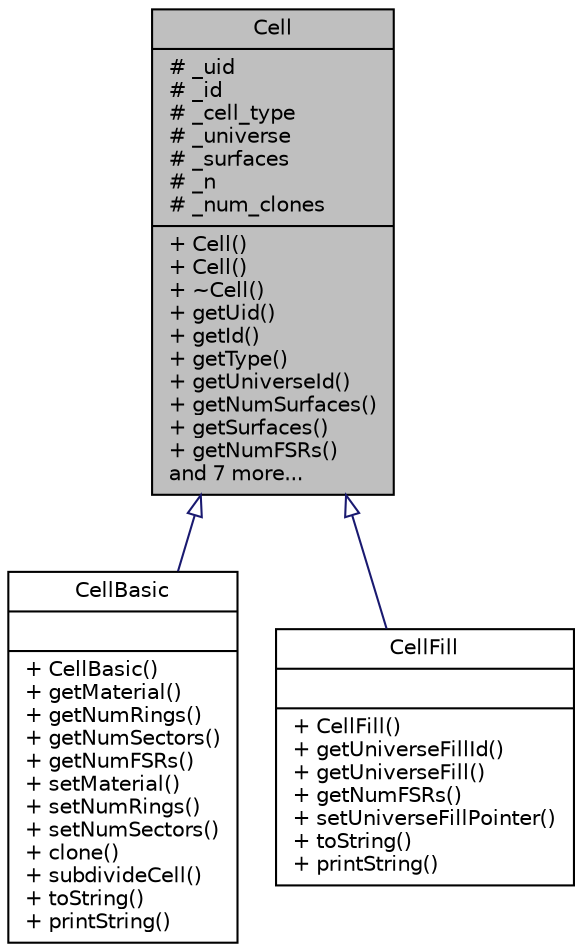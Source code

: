 digraph "Cell"
{
  edge [fontname="Helvetica",fontsize="10",labelfontname="Helvetica",labelfontsize="10"];
  node [fontname="Helvetica",fontsize="10",shape=record];
  Node1 [label="{Cell\n|# _uid\l# _id\l# _cell_type\l# _universe\l# _surfaces\l# _n\l# _num_clones\l|+ Cell()\l+ Cell()\l+ ~Cell()\l+ getUid()\l+ getId()\l+ getType()\l+ getUniverseId()\l+ getNumSurfaces()\l+ getSurfaces()\l+ getNumFSRs()\land 7 more...\l}",height=0.2,width=0.4,color="black", fillcolor="grey75", style="filled" fontcolor="black"];
  Node1 -> Node2 [dir="back",color="midnightblue",fontsize="10",style="solid",arrowtail="onormal",fontname="Helvetica"];
  Node2 [label="{CellBasic\n||+ CellBasic()\l+ getMaterial()\l+ getNumRings()\l+ getNumSectors()\l+ getNumFSRs()\l+ setMaterial()\l+ setNumRings()\l+ setNumSectors()\l+ clone()\l+ subdivideCell()\l+ toString()\l+ printString()\l}",height=0.2,width=0.4,color="black", fillcolor="white", style="filled",URL="$classCellBasic.html",tooltip="Represents a Cell filled with a Material."];
  Node1 -> Node3 [dir="back",color="midnightblue",fontsize="10",style="solid",arrowtail="onormal",fontname="Helvetica"];
  Node3 [label="{CellFill\n||+ CellFill()\l+ getUniverseFillId()\l+ getUniverseFill()\l+ getNumFSRs()\l+ setUniverseFillPointer()\l+ toString()\l+ printString()\l}",height=0.2,width=0.4,color="black", fillcolor="white", style="filled",URL="$classCellFill.html",tooltip="Represents a Cell filled with a Universe."];
}
